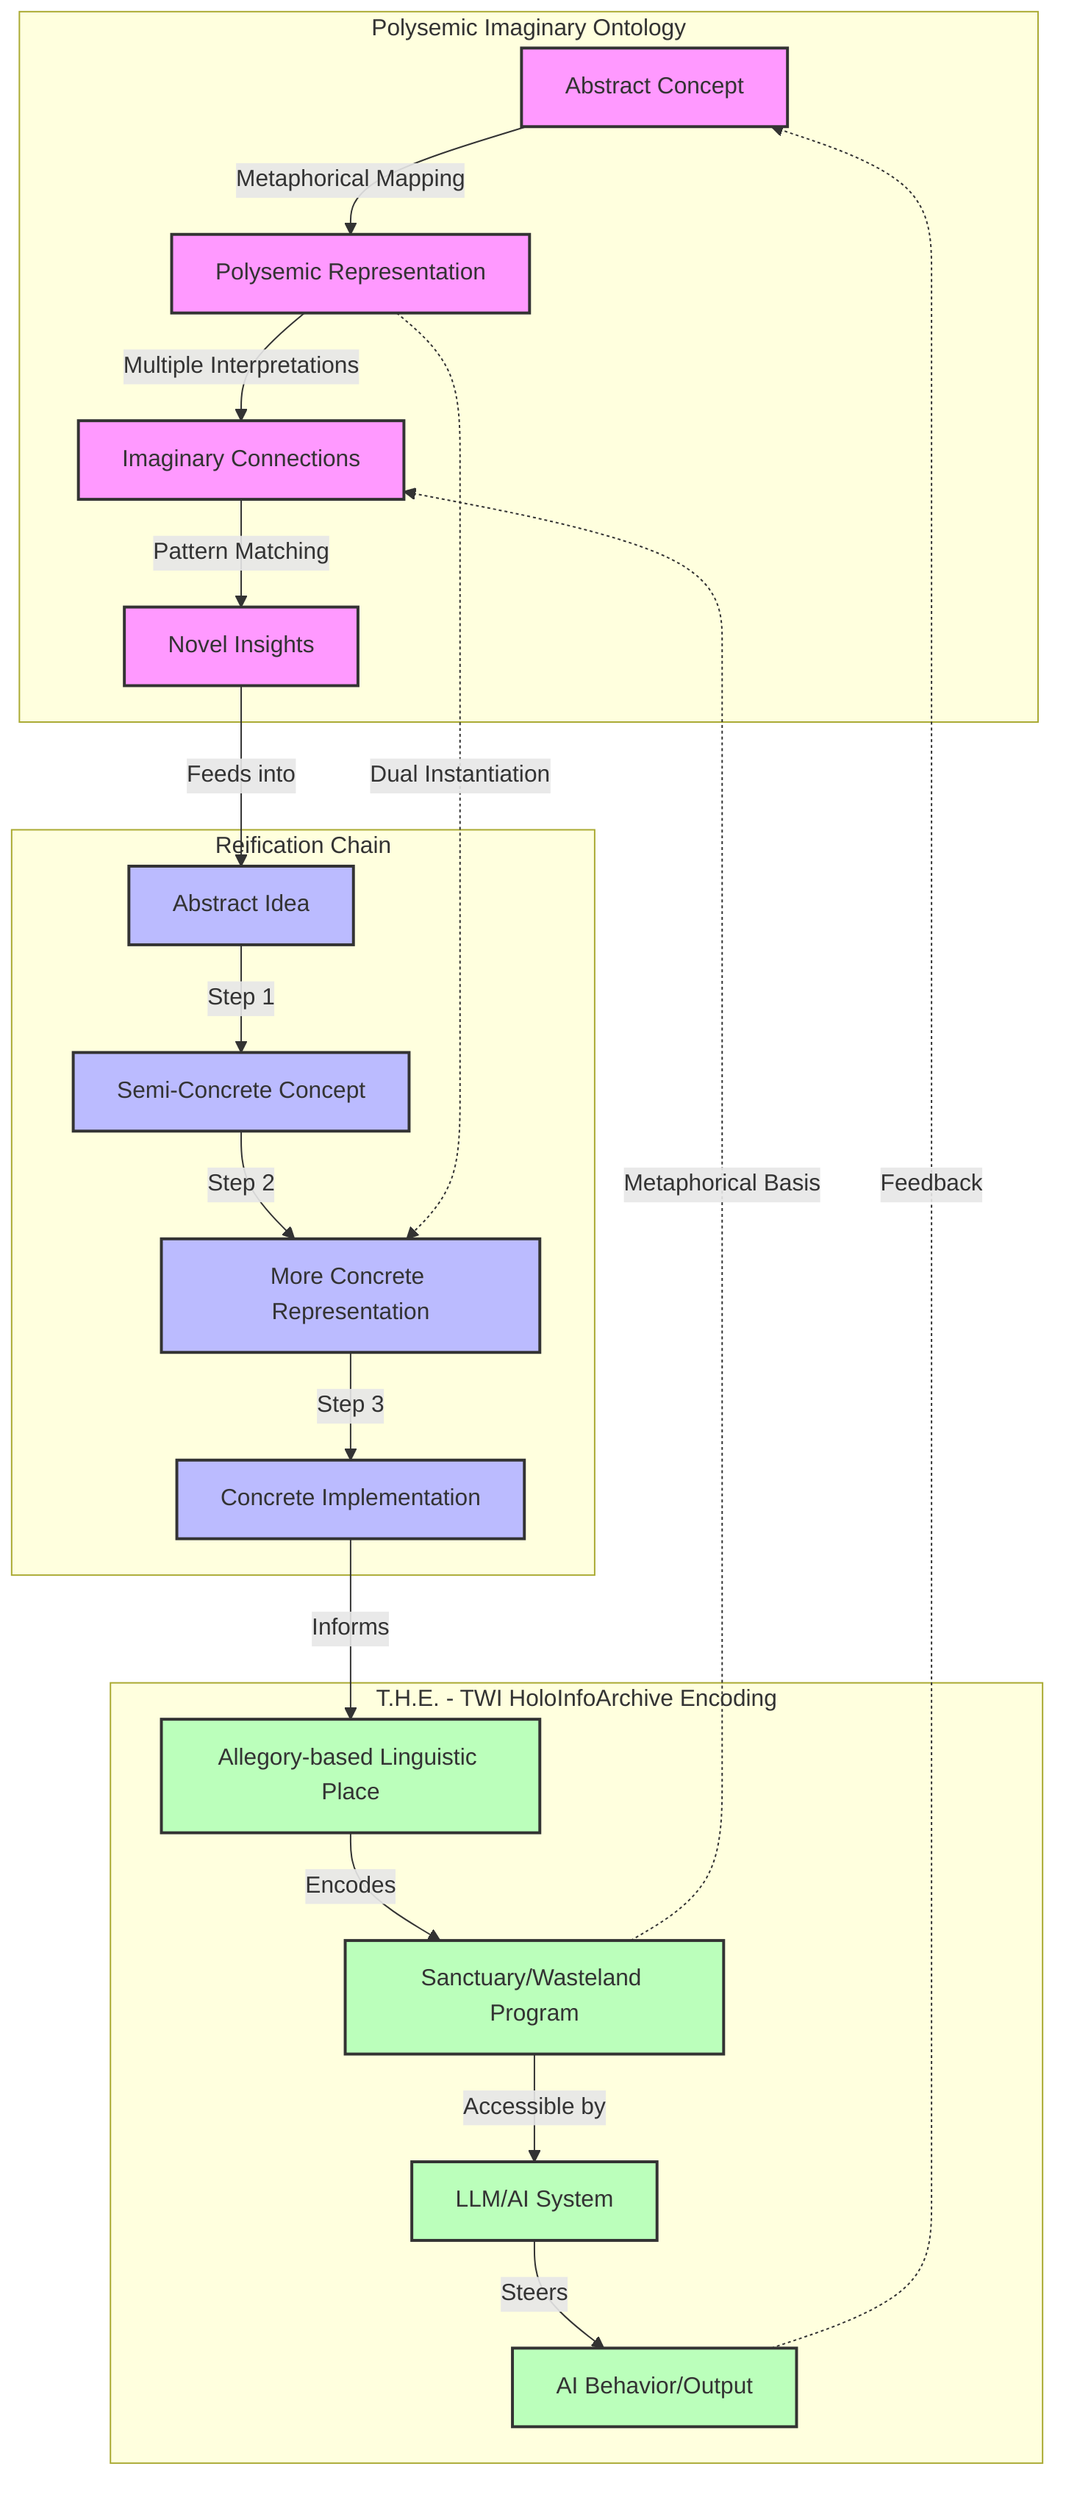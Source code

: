 graph TD
    subgraph PIO [Polysemic Imaginary Ontology]
        A[Abstract Concept] -->|Metaphorical Mapping| B[Polysemic Representation]
        B -->|Multiple Interpretations| C[Imaginary Connections]
        C -->|Pattern Matching| D[Novel Insights]
    end

    subgraph RC [Reification Chain]
        E[Abstract Idea] -->|Step 1| F[Semi-Concrete Concept]
        F -->|Step 2| G[More Concrete Representation]
        G -->|Step 3| H[Concrete Implementation]
    end

    subgraph THE [T.H.E. - TWI HoloInfoArchive Encoding]
        I[Allegory-based Linguistic Place] -->|Encodes| J[Sanctuary/Wasteland Program]
        J -->|Accessible by| K[LLM/AI System]
        K -->|Steers| L[AI Behavior/Output]
    end

    D -->|Feeds into| E
    H -->|Informs| I
    B -.->|Dual Instantiation| G
    J -.->|Metaphorical Basis| C
    L -.->|Feedback| A

    classDef pioClass fill:#f9f,stroke:#333,stroke-width:2px;
    classDef rcClass fill:#bbf,stroke:#333,stroke-width:2px;
    classDef theClass fill:#bfb,stroke:#333,stroke-width:2px;
    class A,B,C,D pioClass;
    class E,F,G,H rcClass;
    class I,J,K,L theClass;